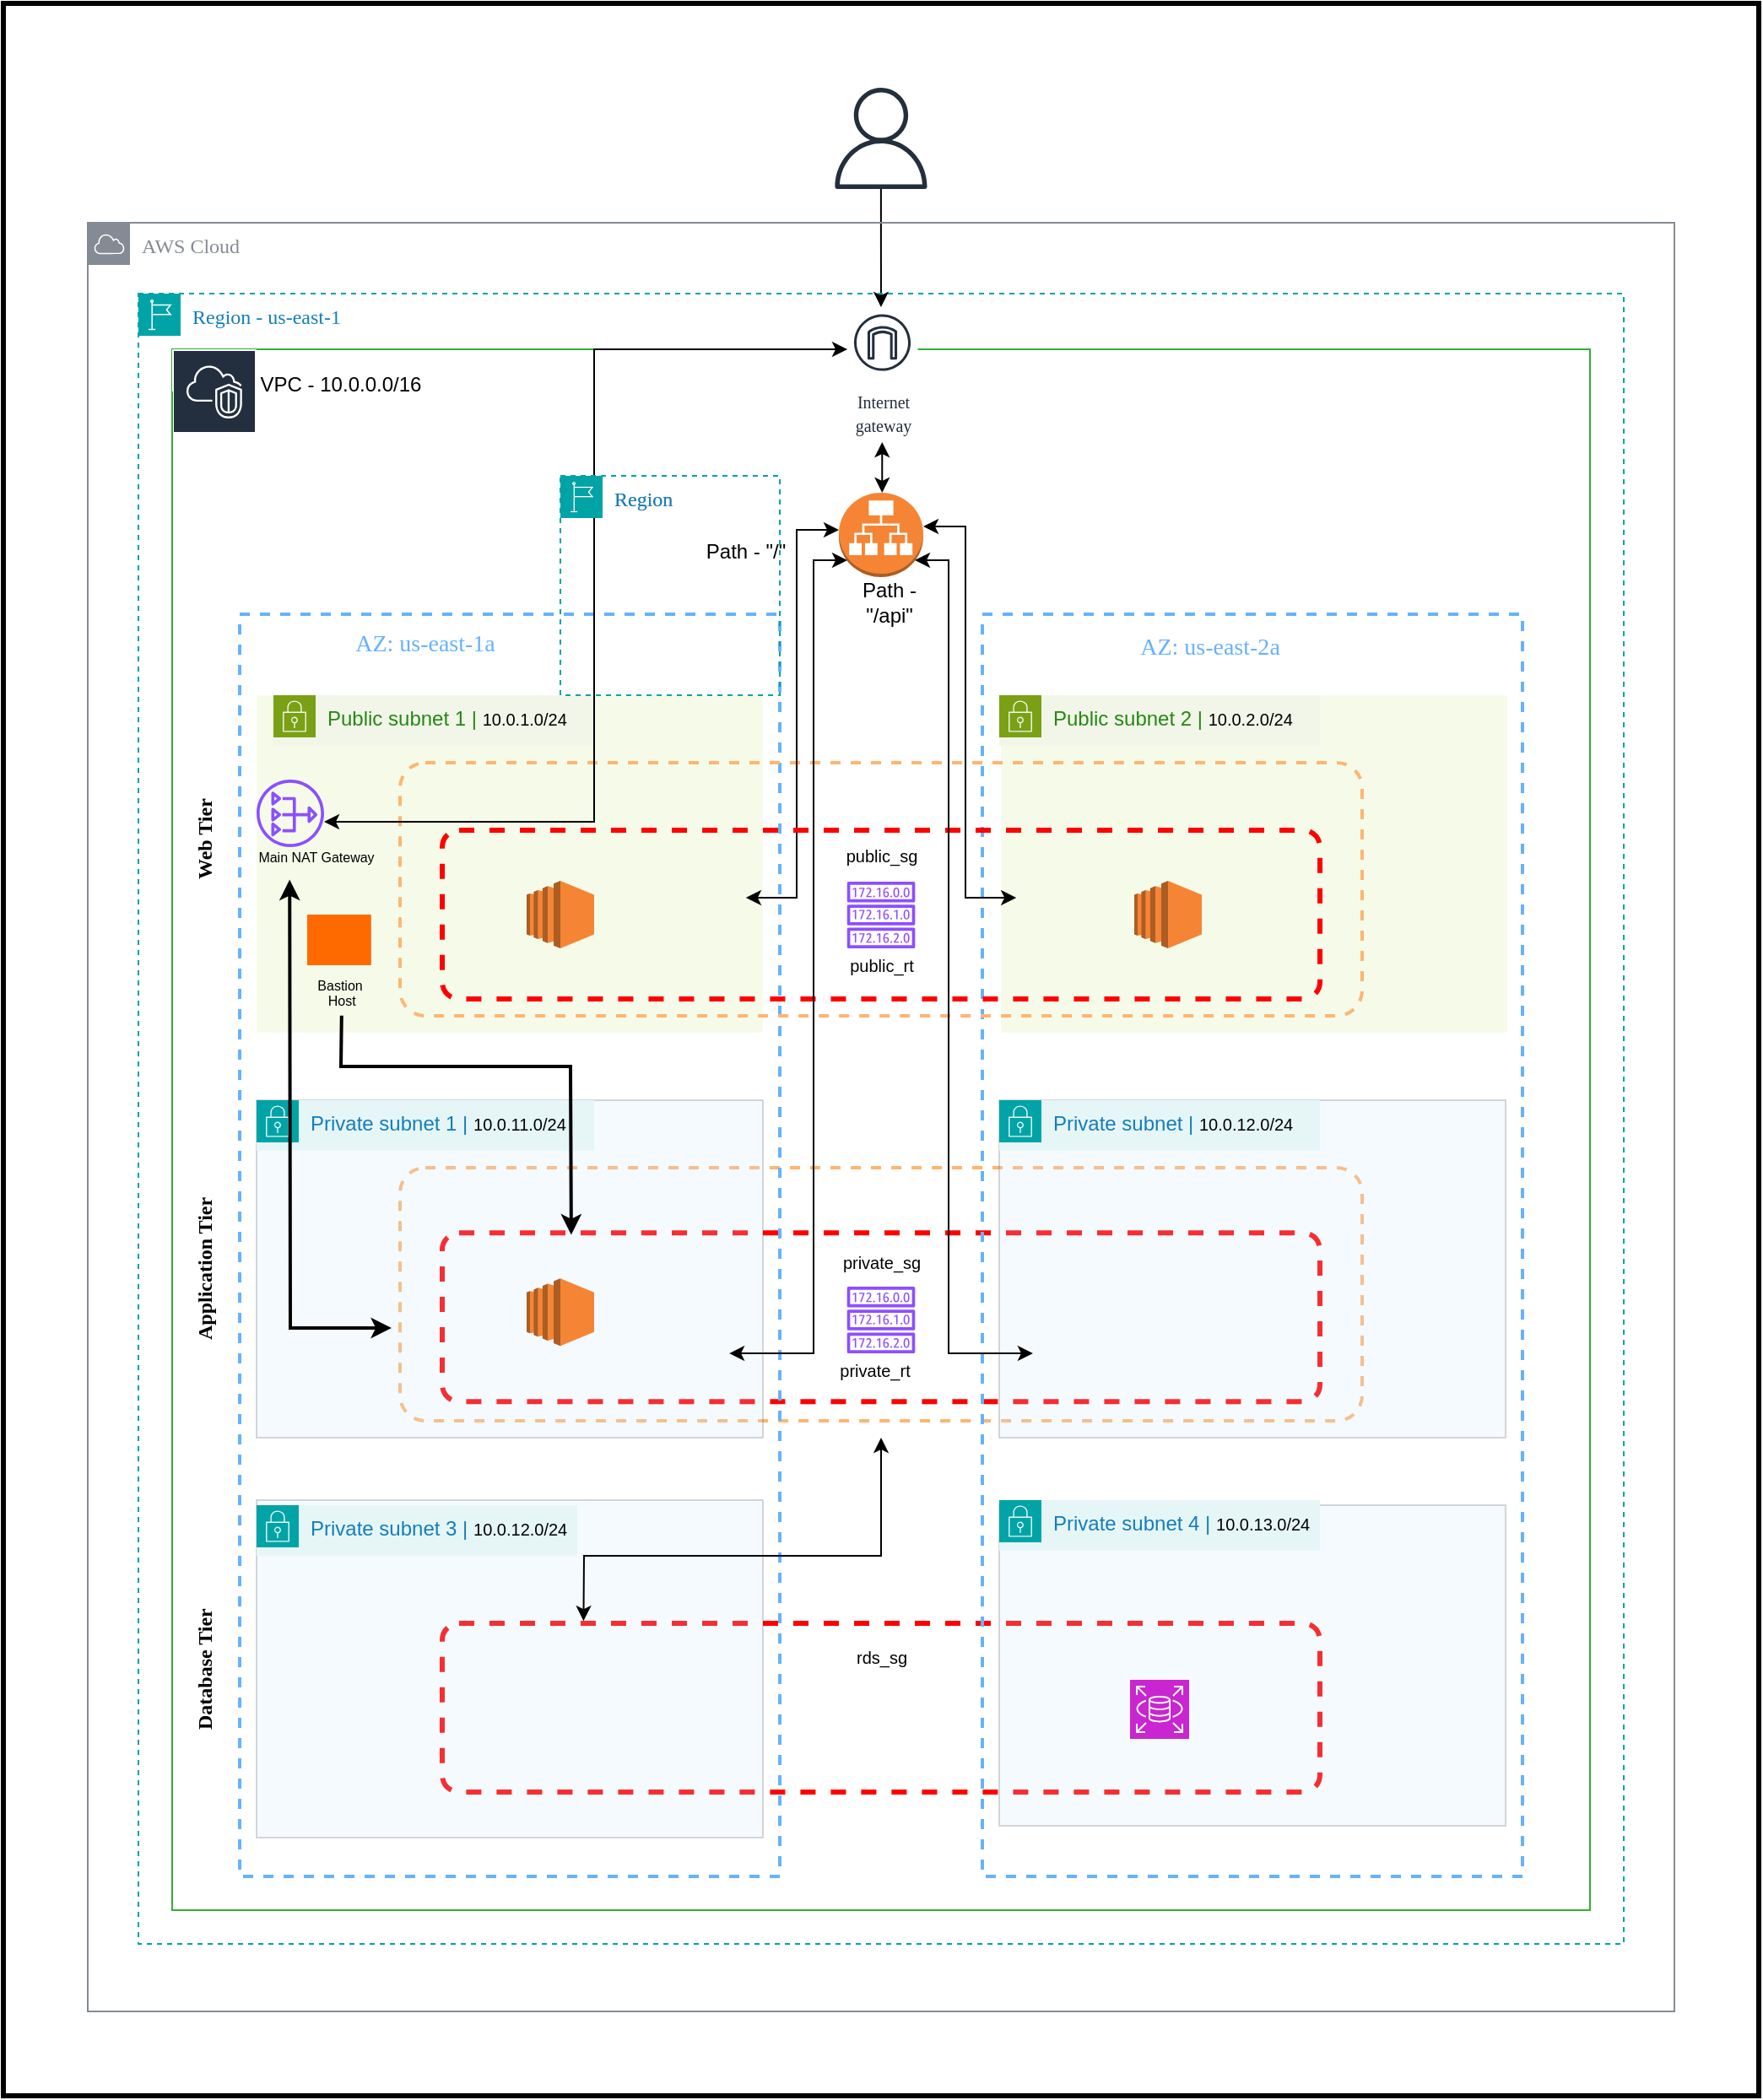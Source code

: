 <mxfile version="26.0.16">
  <diagram name="Page-1" id="8UziDNdSAQJ0iDzosmNS">
    <mxGraphModel dx="1944" dy="2758" grid="1" gridSize="10" guides="1" tooltips="1" connect="1" arrows="1" fold="1" page="1" pageScale="1" pageWidth="850" pageHeight="1100" math="0" shadow="0">
      <root>
        <mxCell id="0" />
        <mxCell id="1" parent="0" />
        <mxCell id="b4bsQwXQGEgThEbb4vEH-63" value="" style="rounded=1;arcSize=10;dashed=1;strokeColor=#FF0000;fillColor=none;gradientColor=none;strokeWidth=3;movable=1;resizable=1;rotatable=1;deletable=1;editable=1;locked=0;connectable=1;" vertex="1" parent="1">
          <mxGeometry x="179.99" y="-170" width="520" height="100" as="geometry" />
        </mxCell>
        <mxCell id="b4bsQwXQGEgThEbb4vEH-37" value="" style="rounded=1;arcSize=10;dashed=1;strokeColor=#FFB570;fillColor=none;gradientColor=none;strokeWidth=2;movable=1;resizable=1;rotatable=1;deletable=1;editable=1;locked=0;connectable=1;" vertex="1" parent="1">
          <mxGeometry x="155" y="-440" width="570" height="150" as="geometry" />
        </mxCell>
        <mxCell id="b4bsQwXQGEgThEbb4vEH-60" value="" style="rounded=1;arcSize=10;dashed=1;strokeColor=#FF0000;fillColor=none;gradientColor=none;strokeWidth=3;movable=1;resizable=1;rotatable=1;deletable=1;editable=1;locked=0;connectable=1;" vertex="1" parent="1">
          <mxGeometry x="180" y="-401.37" width="520" height="100" as="geometry" />
        </mxCell>
        <mxCell id="yXBtAPpHWSnMEOyGfv3l-1" value="" style="rounded=0;whiteSpace=wrap;html=1;strokeWidth=1;opacity=80;labelBackgroundColor=none;movable=1;resizable=1;rotatable=1;deletable=1;editable=1;locked=0;connectable=1;fillColor=none;strokeColor=#009900;" parent="1" vertex="1">
          <mxGeometry x="20" y="-925" width="840" height="925" as="geometry" />
        </mxCell>
        <mxCell id="b4bsQwXQGEgThEbb4vEH-3" value="" style="outlineConnect=0;dashed=0;verticalLabelPosition=bottom;verticalAlign=top;align=center;html=1;shape=mxgraph.aws3.application_load_balancer;fillColor=#F58534;gradientColor=none;movable=0;resizable=0;rotatable=0;deletable=0;editable=0;locked=1;connectable=0;" vertex="1" parent="1">
          <mxGeometry x="415" y="-840" width="50" height="50" as="geometry" />
        </mxCell>
        <mxCell id="b4bsQwXQGEgThEbb4vEH-108" style="edgeStyle=orthogonalEdgeStyle;rounded=0;orthogonalLoop=1;jettySize=auto;html=1;fontFamily=Comic Sans MS;fontSize=12;fontColor=default;fontStyle=0;" edge="1" parent="1" source="b4bsQwXQGEgThEbb4vEH-4">
          <mxGeometry relative="1" as="geometry">
            <mxPoint x="439.98" y="-950" as="targetPoint" />
          </mxGeometry>
        </mxCell>
        <mxCell id="b4bsQwXQGEgThEbb4vEH-4" value="" style="sketch=0;outlineConnect=0;fontColor=#232F3E;gradientColor=none;fillColor=#232F3D;strokeColor=none;dashed=0;verticalLabelPosition=bottom;verticalAlign=top;align=center;html=1;fontSize=12;fontStyle=0;aspect=fixed;pointerEvents=1;shape=mxgraph.aws4.user;" vertex="1" parent="1">
          <mxGeometry x="409.98" y="-1080" width="60" height="60" as="geometry" />
        </mxCell>
        <mxCell id="b4bsQwXQGEgThEbb4vEH-6" value="" style="rounded=0;whiteSpace=wrap;html=1;dashed=1;strokeWidth=2;fillColor=none;strokeColor=#66B2FF;" vertex="1" parent="1">
          <mxGeometry x="60" y="-768" width="320" height="748" as="geometry" />
        </mxCell>
        <mxCell id="b4bsQwXQGEgThEbb4vEH-12" value="" style="rounded=0;whiteSpace=wrap;html=1;dashed=1;strokeColor=#66B2FF;strokeWidth=2;fillColor=none;" vertex="1" parent="1">
          <mxGeometry x="500" y="-768" width="320" height="748" as="geometry" />
        </mxCell>
        <mxCell id="b4bsQwXQGEgThEbb4vEH-14" value="" style="rounded=0;whiteSpace=wrap;html=1;fillColor=#cdeb8b;strokeColor=#FFFFFF;opacity=20;movable=0;resizable=0;rotatable=0;deletable=0;editable=0;locked=1;connectable=0;" vertex="1" parent="1">
          <mxGeometry x="70" y="-720" width="300" height="200" as="geometry" />
        </mxCell>
        <mxCell id="b4bsQwXQGEgThEbb4vEH-17" value="" style="rounded=0;whiteSpace=wrap;html=1;fillColor=#cce5ff;strokeColor=#36393d;opacity=20;" vertex="1" parent="1">
          <mxGeometry x="70" y="-480" width="300" height="200" as="geometry" />
        </mxCell>
        <mxCell id="b4bsQwXQGEgThEbb4vEH-16" value="" style="rounded=0;whiteSpace=wrap;html=1;fillColor=#cdeb8b;strokeColor=#FFFFFF;opacity=20;" vertex="1" parent="1">
          <mxGeometry x="511" y="-720" width="300" height="200" as="geometry" />
        </mxCell>
        <mxCell id="b4bsQwXQGEgThEbb4vEH-18" value="" style="rounded=0;whiteSpace=wrap;html=1;fillColor=#cce5ff;strokeColor=#36393d;opacity=20;" vertex="1" parent="1">
          <mxGeometry x="70" y="-243" width="300" height="200" as="geometry" />
        </mxCell>
        <mxCell id="b4bsQwXQGEgThEbb4vEH-19" value="" style="rounded=0;whiteSpace=wrap;html=1;fillColor=#cce5ff;strokeColor=#36393d;opacity=20;" vertex="1" parent="1">
          <mxGeometry x="510" y="-480" width="300" height="200" as="geometry" />
        </mxCell>
        <mxCell id="b4bsQwXQGEgThEbb4vEH-20" value="" style="rounded=0;whiteSpace=wrap;html=1;fillColor=#cce5ff;strokeColor=#36393d;opacity=20;" vertex="1" parent="1">
          <mxGeometry x="510" y="-240" width="300" height="190" as="geometry" />
        </mxCell>
        <mxCell id="b4bsQwXQGEgThEbb4vEH-21" value="" style="sketch=0;outlineConnect=0;fontColor=#232F3E;gradientColor=none;fillColor=#8C4FFF;strokeColor=none;dashed=0;verticalLabelPosition=bottom;verticalAlign=top;align=center;html=1;fontSize=12;fontStyle=0;aspect=fixed;pointerEvents=1;shape=mxgraph.aws4.nat_gateway;movable=0;resizable=0;rotatable=0;deletable=0;editable=0;locked=1;connectable=0;" vertex="1" parent="1">
          <mxGeometry x="70" y="-670" width="40" height="40" as="geometry" />
        </mxCell>
        <mxCell id="b4bsQwXQGEgThEbb4vEH-22" value="" style="points=[];aspect=fixed;html=1;align=center;shadow=0;dashed=0;fillColor=#FF6A00;strokeColor=none;shape=mxgraph.alibaba_cloud.bastionhost;" vertex="1" parent="1">
          <mxGeometry x="100" y="-590" width="37.89" height="30" as="geometry" />
        </mxCell>
        <mxCell id="b4bsQwXQGEgThEbb4vEH-23" value="Public subnet 1 |&amp;nbsp;&lt;font style=&quot;color: rgb(0, 0, 0); font-size: 10px;&quot;&gt;10.0.1.0/24&lt;/font&gt;" style="points=[[0,0],[0.25,0],[0.5,0],[0.75,0],[1,0],[1,0.25],[1,0.5],[1,0.75],[1,1],[0.75,1],[0.5,1],[0.25,1],[0,1],[0,0.75],[0,0.5],[0,0.25]];outlineConnect=0;gradientColor=none;html=1;whiteSpace=wrap;fontSize=12;fontStyle=0;container=1;pointerEvents=0;collapsible=0;recursiveResize=0;shape=mxgraph.aws4.group;grIcon=mxgraph.aws4.group_security_group;grStroke=0;strokeColor=#7AA116;fillColor=#F2F6E8;verticalAlign=top;align=left;spacingLeft=30;fontColor=#248814;dashed=0;" vertex="1" parent="1">
          <mxGeometry x="80" y="-720" width="190" height="30" as="geometry" />
        </mxCell>
        <mxCell id="b4bsQwXQGEgThEbb4vEH-24" value="Public subnet 2 | &lt;font style=&quot;color: rgb(0, 0, 0); font-size: 10px;&quot;&gt;10.0.2.0/24&lt;/font&gt;" style="points=[[0,0],[0.25,0],[0.5,0],[0.75,0],[1,0],[1,0.25],[1,0.5],[1,0.75],[1,1],[0.75,1],[0.5,1],[0.25,1],[0,1],[0,0.75],[0,0.5],[0,0.25]];outlineConnect=0;gradientColor=none;html=1;whiteSpace=wrap;fontSize=12;fontStyle=0;container=1;pointerEvents=0;collapsible=0;recursiveResize=0;shape=mxgraph.aws4.group;grIcon=mxgraph.aws4.group_security_group;grStroke=0;strokeColor=#7AA116;fillColor=#F2F6E8;verticalAlign=top;align=left;spacingLeft=30;fontColor=#248814;dashed=0;" vertex="1" parent="1">
          <mxGeometry x="510" y="-720" width="190" height="30" as="geometry" />
        </mxCell>
        <mxCell id="b4bsQwXQGEgThEbb4vEH-25" value="Private subnet 1 | &lt;font style=&quot;color: rgb(0, 0, 0); font-size: 10px;&quot;&gt;10.0.11.0/24&lt;/font&gt;" style="points=[[0,0],[0.25,0],[0.5,0],[0.75,0],[1,0],[1,0.25],[1,0.5],[1,0.75],[1,1],[0.75,1],[0.5,1],[0.25,1],[0,1],[0,0.75],[0,0.5],[0,0.25]];outlineConnect=0;gradientColor=none;html=1;whiteSpace=wrap;fontSize=12;fontStyle=0;container=1;pointerEvents=0;collapsible=0;recursiveResize=0;shape=mxgraph.aws4.group;grIcon=mxgraph.aws4.group_security_group;grStroke=0;strokeColor=#00A4A6;fillColor=#E6F6F7;verticalAlign=top;align=left;spacingLeft=30;fontColor=#147EBA;dashed=0;" vertex="1" parent="1">
          <mxGeometry x="70" y="-480" width="200" height="30" as="geometry" />
        </mxCell>
        <mxCell id="b4bsQwXQGEgThEbb4vEH-26" value="Private subnet 4 | &lt;font style=&quot;font-size: 10px; color: rgb(0, 0, 0);&quot;&gt;10.0.13.0/24&lt;/font&gt;" style="points=[[0,0],[0.25,0],[0.5,0],[0.75,0],[1,0],[1,0.25],[1,0.5],[1,0.75],[1,1],[0.75,1],[0.5,1],[0.25,1],[0,1],[0,0.75],[0,0.5],[0,0.25]];outlineConnect=0;gradientColor=none;html=1;whiteSpace=wrap;fontSize=12;fontStyle=0;container=1;pointerEvents=0;collapsible=0;recursiveResize=0;shape=mxgraph.aws4.group;grIcon=mxgraph.aws4.group_security_group;grStroke=0;strokeColor=#00A4A6;fillColor=#E6F6F7;verticalAlign=top;align=left;spacingLeft=30;fontColor=#147EBA;dashed=0;" vertex="1" parent="1">
          <mxGeometry x="510" y="-243" width="190" height="30" as="geometry" />
        </mxCell>
        <mxCell id="b4bsQwXQGEgThEbb4vEH-27" value="Private subnet | &lt;font style=&quot;color: rgb(0, 0, 0);&quot; size=&quot;1&quot;&gt;10.0.12.0/24&lt;/font&gt;" style="points=[[0,0],[0.25,0],[0.5,0],[0.75,0],[1,0],[1,0.25],[1,0.5],[1,0.75],[1,1],[0.75,1],[0.5,1],[0.25,1],[0,1],[0,0.75],[0,0.5],[0,0.25]];outlineConnect=0;gradientColor=none;html=1;whiteSpace=wrap;fontSize=12;fontStyle=0;container=1;pointerEvents=0;collapsible=0;recursiveResize=0;shape=mxgraph.aws4.group;grIcon=mxgraph.aws4.group_security_group;grStroke=0;strokeColor=#00A4A6;fillColor=#E6F6F7;verticalAlign=top;align=left;spacingLeft=30;fontColor=#147EBA;dashed=0;" vertex="1" parent="1">
          <mxGeometry x="510" y="-480" width="190" height="30" as="geometry" />
        </mxCell>
        <mxCell id="b4bsQwXQGEgThEbb4vEH-28" value="Private subnet 3 | &lt;font style=&quot;color: rgb(0, 0, 0); font-size: 10px;&quot;&gt;10.0.12.0/24&lt;/font&gt;" style="points=[[0,0],[0.25,0],[0.5,0],[0.75,0],[1,0],[1,0.25],[1,0.5],[1,0.75],[1,1],[0.75,1],[0.5,1],[0.25,1],[0,1],[0,0.75],[0,0.5],[0,0.25]];outlineConnect=0;gradientColor=none;html=1;whiteSpace=wrap;fontSize=12;fontStyle=0;container=1;pointerEvents=0;collapsible=0;recursiveResize=0;shape=mxgraph.aws4.group;grIcon=mxgraph.aws4.group_security_group;grStroke=0;strokeColor=#00A4A6;fillColor=#E6F6F7;verticalAlign=top;align=left;spacingLeft=30;fontColor=#147EBA;dashed=0;" vertex="1" parent="1">
          <mxGeometry x="70" y="-240" width="190" height="30" as="geometry" />
        </mxCell>
        <mxCell id="b4bsQwXQGEgThEbb4vEH-29" value="" style="outlineConnect=0;dashed=0;verticalLabelPosition=bottom;verticalAlign=top;align=center;html=1;shape=mxgraph.aws3.ec2;fillColor=#F58534;gradientColor=none;" vertex="1" parent="1">
          <mxGeometry x="230" y="-610" width="40" height="40" as="geometry" />
        </mxCell>
        <mxCell id="b4bsQwXQGEgThEbb4vEH-32" value="" style="outlineConnect=0;dashed=0;verticalLabelPosition=bottom;verticalAlign=top;align=center;html=1;shape=mxgraph.aws3.ec2;fillColor=#F58534;gradientColor=none;" vertex="1" parent="1">
          <mxGeometry x="230" y="-374.37" width="40" height="40" as="geometry" />
        </mxCell>
        <mxCell id="b4bsQwXQGEgThEbb4vEH-33" value="" style="outlineConnect=0;dashed=0;verticalLabelPosition=bottom;verticalAlign=top;align=center;html=1;shape=mxgraph.aws3.ec2;fillColor=#F58534;gradientColor=none;" vertex="1" parent="1">
          <mxGeometry x="590" y="-610" width="40" height="40" as="geometry" />
        </mxCell>
        <mxCell id="b4bsQwXQGEgThEbb4vEH-39" value="" style="sketch=0;outlineConnect=0;fontColor=#232F3E;gradientColor=none;fillColor=#8C4FFF;strokeColor=none;dashed=0;verticalLabelPosition=bottom;verticalAlign=top;align=center;html=1;fontSize=12;fontStyle=0;aspect=fixed;pointerEvents=1;shape=mxgraph.aws4.route_table;" vertex="1" parent="1">
          <mxGeometry x="419.75" y="-609.49" width="40.53" height="39.49" as="geometry" />
        </mxCell>
        <mxCell id="b4bsQwXQGEgThEbb4vEH-43" value="" style="sketch=0;outlineConnect=0;fontColor=#232F3E;gradientColor=none;fillColor=#8C4FFF;strokeColor=none;dashed=0;verticalLabelPosition=bottom;verticalAlign=top;align=center;html=1;fontSize=12;fontStyle=0;aspect=fixed;pointerEvents=1;shape=mxgraph.aws4.route_table;" vertex="1" parent="1">
          <mxGeometry x="419.73" y="-369.49" width="40.53" height="39.49" as="geometry" />
        </mxCell>
        <mxCell id="b4bsQwXQGEgThEbb4vEH-36" value="" style="rounded=1;arcSize=10;dashed=1;strokeColor=#FFB570;fillColor=none;gradientColor=none;strokeWidth=2;movable=1;resizable=1;rotatable=1;deletable=1;editable=1;locked=0;connectable=1;" vertex="1" parent="1">
          <mxGeometry x="155" y="-680" width="570" height="150" as="geometry" />
        </mxCell>
        <mxCell id="b4bsQwXQGEgThEbb4vEH-44" value="" style="endArrow=classic;startArrow=classic;html=1;rounded=0;strokeWidth=2;entryX=0.329;entryY=0.977;entryDx=0;entryDy=0;entryPerimeter=0;" edge="1" parent="1" target="b4bsQwXQGEgThEbb4vEH-76">
          <mxGeometry width="50" height="50" relative="1" as="geometry">
            <mxPoint x="150" y="-345" as="sourcePoint" />
            <mxPoint x="90" y="-620" as="targetPoint" />
            <Array as="points">
              <mxPoint x="90" y="-345" />
            </Array>
          </mxGeometry>
        </mxCell>
        <mxCell id="b4bsQwXQGEgThEbb4vEH-48" value="" style="endArrow=classic;startArrow=classic;html=1;rounded=0;entryX=0.654;entryY=0.4;entryDx=0;entryDy=0;entryPerimeter=0;" edge="1" parent="1" target="b4bsQwXQGEgThEbb4vEH-61">
          <mxGeometry width="50" height="50" relative="1" as="geometry">
            <mxPoint x="465" y="-820" as="sourcePoint" />
            <mxPoint x="515" y="-870" as="targetPoint" />
            <Array as="points">
              <mxPoint x="490" y="-820" />
              <mxPoint x="490" y="-600" />
            </Array>
          </mxGeometry>
        </mxCell>
        <mxCell id="b4bsQwXQGEgThEbb4vEH-49" value="" style="endArrow=classic;startArrow=classic;html=1;rounded=0;exitX=0.346;exitY=0.4;exitDx=0;exitDy=0;exitPerimeter=0;" edge="1" parent="1" source="b4bsQwXQGEgThEbb4vEH-61">
          <mxGeometry width="50" height="50" relative="1" as="geometry">
            <mxPoint x="365" y="-768" as="sourcePoint" />
            <mxPoint x="415" y="-818" as="targetPoint" />
            <Array as="points">
              <mxPoint x="390" y="-600" />
              <mxPoint x="390" y="-818" />
            </Array>
          </mxGeometry>
        </mxCell>
        <mxCell id="b4bsQwXQGEgThEbb4vEH-54" value="" style="endArrow=classic;html=1;rounded=0;strokeWidth=2;entryX=0.147;entryY=0.011;entryDx=0;entryDy=0;entryPerimeter=0;exitX=0.529;exitY=0.996;exitDx=0;exitDy=0;exitPerimeter=0;" edge="1" parent="1" source="b4bsQwXQGEgThEbb4vEH-78" target="b4bsQwXQGEgThEbb4vEH-60">
          <mxGeometry width="50" height="50" relative="1" as="geometry">
            <mxPoint x="120" y="-560" as="sourcePoint" />
            <mxPoint x="230" y="-350.257" as="targetPoint" />
            <Array as="points">
              <mxPoint x="120" y="-500" />
              <mxPoint x="256" y="-500" />
            </Array>
          </mxGeometry>
        </mxCell>
        <mxCell id="b4bsQwXQGEgThEbb4vEH-61" value="" style="rounded=1;arcSize=10;dashed=1;strokeColor=#FF0000;fillColor=none;gradientColor=none;strokeWidth=3;movable=1;resizable=1;rotatable=1;deletable=1;editable=1;locked=0;connectable=1;" vertex="1" parent="1">
          <mxGeometry x="180.01" y="-640" width="520" height="100" as="geometry" />
        </mxCell>
        <mxCell id="b4bsQwXQGEgThEbb4vEH-68" value="" style="endArrow=classic;startArrow=classic;html=1;rounded=0;exitX=0.327;exitY=0.714;exitDx=0;exitDy=0;exitPerimeter=0;" edge="1" parent="1" source="b4bsQwXQGEgThEbb4vEH-60">
          <mxGeometry width="50" height="50" relative="1" as="geometry">
            <mxPoint x="370" y="-750" as="sourcePoint" />
            <mxPoint x="420" y="-800" as="targetPoint" />
            <Array as="points">
              <mxPoint x="400" y="-330" />
              <mxPoint x="400" y="-800" />
            </Array>
          </mxGeometry>
        </mxCell>
        <mxCell id="b4bsQwXQGEgThEbb4vEH-69" value="" style="endArrow=classic;startArrow=classic;html=1;rounded=0;entryX=0.673;entryY=0.714;entryDx=0;entryDy=0;entryPerimeter=0;" edge="1" parent="1" target="b4bsQwXQGEgThEbb4vEH-60">
          <mxGeometry width="50" height="50" relative="1" as="geometry">
            <mxPoint x="460" y="-800" as="sourcePoint" />
            <mxPoint x="510" y="-850" as="targetPoint" />
            <Array as="points">
              <mxPoint x="480" y="-800" />
              <mxPoint x="480" y="-330" />
            </Array>
          </mxGeometry>
        </mxCell>
        <mxCell id="b4bsQwXQGEgThEbb4vEH-70" value="" style="endArrow=classic;startArrow=classic;html=1;rounded=0;exitX=0.161;exitY=-0.014;exitDx=0;exitDy=0;exitPerimeter=0;" edge="1" parent="1" source="b4bsQwXQGEgThEbb4vEH-63">
          <mxGeometry width="50" height="50" relative="1" as="geometry">
            <mxPoint x="390" y="-230" as="sourcePoint" />
            <mxPoint x="440" y="-280" as="targetPoint" />
            <Array as="points">
              <mxPoint x="264" y="-210" />
              <mxPoint x="440" y="-210" />
            </Array>
          </mxGeometry>
        </mxCell>
        <mxCell id="b4bsQwXQGEgThEbb4vEH-71" value="Path - &quot;/&quot;" style="text;html=1;align=center;verticalAlign=middle;whiteSpace=wrap;rounded=0;" vertex="1" parent="1">
          <mxGeometry x="329.99" y="-820" width="60" height="30" as="geometry" />
        </mxCell>
        <mxCell id="b4bsQwXQGEgThEbb4vEH-72" value="VPC - 10.0.0.0/16" style="text;html=1;align=center;verticalAlign=middle;whiteSpace=wrap;rounded=0;fontFamily=Helvetica;fontStyle=0" vertex="1" parent="1">
          <mxGeometry x="70" y="-919" width="99.99" height="30" as="geometry" />
        </mxCell>
        <mxCell id="b4bsQwXQGEgThEbb4vEH-75" value="Path - &quot;/api&quot;" style="text;html=1;align=center;verticalAlign=middle;whiteSpace=wrap;rounded=0;" vertex="1" parent="1">
          <mxGeometry x="415" y="-790" width="60" height="30" as="geometry" />
        </mxCell>
        <mxCell id="b4bsQwXQGEgThEbb4vEH-76" value="&lt;font style=&quot;font-size: 8px;&quot;&gt;Main NAT Gateway&lt;/font&gt;" style="text;html=1;align=center;verticalAlign=middle;resizable=0;points=[];autosize=1;strokeColor=none;fillColor=none;" vertex="1" parent="1">
          <mxGeometry x="60" y="-640" width="90" height="30" as="geometry" />
        </mxCell>
        <mxCell id="b4bsQwXQGEgThEbb4vEH-78" value="&lt;div style=&quot;line-height: 70%;&quot;&gt;&lt;font style=&quot;line-height: 70%; font-size: 8px;&quot;&gt;Bastion&lt;/font&gt;&lt;div&gt;&lt;font style=&quot;line-height: 70%; font-size: 8px;&quot;&gt;&amp;nbsp;Host&lt;/font&gt;&lt;/div&gt;&lt;/div&gt;" style="text;html=1;align=center;verticalAlign=middle;resizable=0;points=[];autosize=1;strokeColor=none;fillColor=none;" vertex="1" parent="1">
          <mxGeometry x="93.94" y="-560" width="50" height="30" as="geometry" />
        </mxCell>
        <mxCell id="b4bsQwXQGEgThEbb4vEH-81" value="&lt;div style=&quot;line-height: 70%;&quot;&gt;&lt;font style=&quot;font-size: 10px;&quot;&gt;public_rt&lt;/font&gt;&lt;/div&gt;" style="text;html=1;align=center;verticalAlign=middle;resizable=0;points=[];autosize=1;strokeColor=none;fillColor=none;" vertex="1" parent="1">
          <mxGeometry x="409.98" y="-570" width="60" height="20" as="geometry" />
        </mxCell>
        <mxCell id="b4bsQwXQGEgThEbb4vEH-83" value="&lt;div style=&quot;line-height: 70%;&quot;&gt;&lt;span style=&quot;font-size: 10px;&quot;&gt;private_rt&lt;/span&gt;&lt;/div&gt;" style="text;html=1;align=center;verticalAlign=middle;resizable=0;points=[];autosize=1;strokeColor=none;fillColor=none;" vertex="1" parent="1">
          <mxGeometry x="401" y="-330" width="70" height="20" as="geometry" />
        </mxCell>
        <mxCell id="b4bsQwXQGEgThEbb4vEH-84" value="&lt;div style=&quot;line-height: 70%;&quot;&gt;&lt;font style=&quot;font-size: 10px;&quot;&gt;public_sg&lt;/font&gt;&lt;/div&gt;" style="text;html=1;align=center;verticalAlign=middle;resizable=0;points=[];autosize=1;strokeColor=none;fillColor=none;" vertex="1" parent="1">
          <mxGeometry x="404.98" y="-635" width="70" height="20" as="geometry" />
        </mxCell>
        <mxCell id="b4bsQwXQGEgThEbb4vEH-85" value="&lt;div style=&quot;line-height: 70%;&quot;&gt;&lt;font style=&quot;font-size: 10px;&quot;&gt;private_sg&lt;/font&gt;&lt;/div&gt;" style="text;html=1;align=center;verticalAlign=middle;resizable=0;points=[];autosize=1;strokeColor=none;fillColor=none;" vertex="1" parent="1">
          <mxGeometry x="405.01" y="-394.37" width="70" height="20" as="geometry" />
        </mxCell>
        <mxCell id="b4bsQwXQGEgThEbb4vEH-87" value="&lt;div style=&quot;line-height: 70%;&quot;&gt;&lt;span style=&quot;font-size: 10px;&quot;&gt;rds_sg&lt;/span&gt;&lt;/div&gt;" style="text;html=1;align=center;verticalAlign=middle;resizable=0;points=[];autosize=1;strokeColor=none;fillColor=none;" vertex="1" parent="1">
          <mxGeometry x="415.01" y="-160" width="50" height="20" as="geometry" />
        </mxCell>
        <mxCell id="b4bsQwXQGEgThEbb4vEH-89" value="&lt;b&gt;Web Tier&lt;/b&gt;" style="text;html=1;align=center;verticalAlign=middle;whiteSpace=wrap;rounded=0;fontFamily=Comic Sans MS;fontSize=12;fontColor=default;fontStyle=0;imageAlign=center;rotation=180;direction=west;flipV=1;flipH=1;textDirection=vertical-lr;" vertex="1" parent="1">
          <mxGeometry x="10" y="-690" width="60" height="110" as="geometry" />
        </mxCell>
        <mxCell id="b4bsQwXQGEgThEbb4vEH-92" value="&lt;b&gt;Application Tier&lt;/b&gt;" style="text;html=1;align=center;verticalAlign=middle;whiteSpace=wrap;rounded=0;fontFamily=Comic Sans MS;fontSize=12;fontColor=default;fontStyle=0;imageAlign=center;rotation=180;direction=west;flipV=0;flipH=0;textDirection=vertical-lr;" vertex="1" parent="1">
          <mxGeometry x="10" y="-435" width="60" height="110" as="geometry" />
        </mxCell>
        <mxCell id="b4bsQwXQGEgThEbb4vEH-93" value="&lt;b&gt;Database Tier&lt;/b&gt;" style="text;html=1;align=center;verticalAlign=middle;whiteSpace=wrap;rounded=0;fontFamily=Comic Sans MS;fontSize=12;fontColor=default;fontStyle=0;imageAlign=center;rotation=180;direction=west;flipV=0;flipH=0;textDirection=vertical-lr;" vertex="1" parent="1">
          <mxGeometry x="10" y="-198" width="60" height="110" as="geometry" />
        </mxCell>
        <mxCell id="b4bsQwXQGEgThEbb4vEH-52" value="" style="endArrow=classic;startArrow=classic;html=1;rounded=0;strokeWidth=1;" edge="1" parent="1">
          <mxGeometry width="50" height="50" relative="1" as="geometry">
            <mxPoint x="110" y="-645" as="sourcePoint" />
            <mxPoint x="420" y="-925" as="targetPoint" />
            <Array as="points">
              <mxPoint x="270" y="-645" />
              <mxPoint x="270" y="-925" />
              <mxPoint x="350" y="-925" />
            </Array>
          </mxGeometry>
        </mxCell>
        <mxCell id="b4bsQwXQGEgThEbb4vEH-95" value="&lt;font style=&quot;font-size: 14px; color: rgb(102, 178, 255);&quot;&gt;AZ: us-east-1a&lt;/font&gt;" style="text;html=1;align=center;verticalAlign=middle;whiteSpace=wrap;rounded=0;fontFamily=Comic Sans MS;fontSize=12;fontColor=default;fontStyle=0;" vertex="1" parent="1">
          <mxGeometry x="115" y="-770" width="110" height="40" as="geometry" />
        </mxCell>
        <mxCell id="b4bsQwXQGEgThEbb4vEH-97" value="&lt;font style=&quot;font-size: 14px; color: rgb(102, 178, 255);&quot;&gt;AZ: us-east-2&lt;/font&gt;&lt;span style=&quot;color: light-dark(rgb(102, 178, 255), rgb(37, 102, 168)); font-size: 14px; background-color: transparent;&quot;&gt;a&lt;/span&gt;" style="text;html=1;align=center;verticalAlign=middle;whiteSpace=wrap;rounded=0;fontFamily=Comic Sans MS;fontSize=12;fontColor=default;fontStyle=0;" vertex="1" parent="1">
          <mxGeometry x="580" y="-768" width="110" height="40" as="geometry" />
        </mxCell>
        <mxCell id="b4bsQwXQGEgThEbb4vEH-102" value="Region" style="sketch=0;outlineConnect=0;gradientColor=none;html=1;whiteSpace=wrap;fontSize=12;fontStyle=0;shape=mxgraph.aws4.group;grIcon=mxgraph.aws4.group_region;strokeColor=#879196;fillColor=none;verticalAlign=top;align=left;spacingLeft=30;fontColor=#879196;dashed=1;rounded=0;fontFamily=Comic Sans MS;" vertex="1" parent="1">
          <mxGeometry x="250" y="-850" width="130" height="130" as="geometry" />
        </mxCell>
        <mxCell id="b4bsQwXQGEgThEbb4vEH-103" value="Region" style="points=[[0,0],[0.25,0],[0.5,0],[0.75,0],[1,0],[1,0.25],[1,0.5],[1,0.75],[1,1],[0.75,1],[0.5,1],[0.25,1],[0,1],[0,0.75],[0,0.5],[0,0.25]];outlineConnect=0;gradientColor=none;html=1;whiteSpace=wrap;fontSize=12;fontStyle=0;container=1;pointerEvents=0;collapsible=0;recursiveResize=0;shape=mxgraph.aws4.group;grIcon=mxgraph.aws4.group_region;strokeColor=#00A4A6;fillColor=none;verticalAlign=top;align=left;spacingLeft=30;fontColor=#147EBA;dashed=1;rounded=0;fontFamily=Comic Sans MS;" vertex="1" parent="1">
          <mxGeometry x="250" y="-850" width="130" height="130" as="geometry" />
        </mxCell>
        <mxCell id="b4bsQwXQGEgThEbb4vEH-104" value="Region - us-east-1&amp;nbsp;&amp;nbsp;" style="points=[[0,0],[0.25,0],[0.5,0],[0.75,0],[1,0],[1,0.25],[1,0.5],[1,0.75],[1,1],[0.75,1],[0.5,1],[0.25,1],[0,1],[0,0.75],[0,0.5],[0,0.25]];outlineConnect=0;gradientColor=none;html=1;whiteSpace=wrap;fontSize=12;fontStyle=0;container=1;pointerEvents=0;collapsible=0;recursiveResize=0;shape=mxgraph.aws4.group;grIcon=mxgraph.aws4.group_region;strokeColor=#00A4A6;fillColor=none;verticalAlign=top;align=left;spacingLeft=30;fontColor=#147EBA;dashed=1;rounded=0;fontFamily=Comic Sans MS;" vertex="1" parent="1">
          <mxGeometry y="-958" width="880" height="978" as="geometry" />
        </mxCell>
        <mxCell id="b4bsQwXQGEgThEbb4vEH-133" value="" style="endArrow=classic;startArrow=classic;html=1;rounded=0;strokeWidth=1;" edge="1" parent="b4bsQwXQGEgThEbb4vEH-104">
          <mxGeometry width="50" height="50" relative="1" as="geometry">
            <mxPoint x="440.63" y="118" as="sourcePoint" />
            <mxPoint x="440.63" y="88" as="targetPoint" />
          </mxGeometry>
        </mxCell>
        <mxCell id="b4bsQwXQGEgThEbb4vEH-120" value="" style="sketch=0;points=[[0,0,0],[0.25,0,0],[0.5,0,0],[0.75,0,0],[1,0,0],[0,1,0],[0.25,1,0],[0.5,1,0],[0.75,1,0],[1,1,0],[0,0.25,0],[0,0.5,0],[0,0.75,0],[1,0.25,0],[1,0.5,0],[1,0.75,0]];outlineConnect=0;fontColor=#232F3E;fillColor=#C925D1;strokeColor=#ffffff;dashed=0;verticalLabelPosition=bottom;verticalAlign=top;align=center;html=1;fontSize=12;fontStyle=0;aspect=fixed;shape=mxgraph.aws4.resourceIcon;resIcon=mxgraph.aws4.rds;" vertex="1" parent="1">
          <mxGeometry x="587.5" y="-136.5" width="35" height="35" as="geometry" />
        </mxCell>
        <mxCell id="b4bsQwXQGEgThEbb4vEH-125" value="" style="rounded=0;whiteSpace=wrap;html=1;align=center;verticalAlign=middle;fontFamily=Comic Sans MS;fontSize=12;fontColor=default;fontStyle=0;fillColor=none;gradientColor=none;strokeWidth=3;movable=0;resizable=0;rotatable=0;deletable=0;editable=0;locked=1;connectable=0;" vertex="1" parent="1">
          <mxGeometry x="-80" y="-1130" width="1040" height="1240" as="geometry" />
        </mxCell>
        <mxCell id="b4bsQwXQGEgThEbb4vEH-128" value="&lt;div&gt;&lt;br&gt;&lt;/div&gt;&lt;div&gt;&lt;br&gt;&lt;/div&gt;" style="sketch=0;outlineConnect=0;fontColor=#232F3E;gradientColor=none;strokeColor=#ffffff;fillColor=#232F3E;dashed=0;verticalLabelPosition=middle;verticalAlign=bottom;align=center;html=1;whiteSpace=wrap;fontSize=10;fontStyle=1;spacing=3;shape=mxgraph.aws4.productIcon;prIcon=mxgraph.aws4.vpc;rounded=0;fontFamily=Comic Sans MS;" vertex="1" parent="1">
          <mxGeometry x="20" y="-925" width="50" height="25" as="geometry" />
        </mxCell>
        <mxCell id="b4bsQwXQGEgThEbb4vEH-129" value="&lt;font style=&quot;font-size: 10px; line-height: 80%;&quot;&gt;Internet&lt;br&gt;gateway&lt;/font&gt;" style="sketch=0;outlineConnect=0;fontColor=#232F3E;gradientColor=none;strokeColor=#232F3E;fillColor=#ffffff;dashed=0;verticalLabelPosition=bottom;verticalAlign=top;align=center;html=1;fontSize=12;fontStyle=0;aspect=fixed;shape=mxgraph.aws4.resourceIcon;resIcon=mxgraph.aws4.internet_gateway;rounded=0;fontFamily=Comic Sans MS;" vertex="1" parent="1">
          <mxGeometry x="419.75" y="-950" width="42" height="42" as="geometry" />
        </mxCell>
        <mxCell id="b4bsQwXQGEgThEbb4vEH-138" value="AWS Cloud" style="sketch=0;outlineConnect=0;gradientColor=none;html=1;whiteSpace=wrap;fontSize=12;fontStyle=0;shape=mxgraph.aws4.group;grIcon=mxgraph.aws4.group_aws_cloud;strokeColor=#858B94;fillColor=none;verticalAlign=top;align=left;spacingLeft=30;fontColor=#858B94;dashed=0;rounded=0;fontFamily=Comic Sans MS;" vertex="1" parent="1">
          <mxGeometry x="-30" y="-1000" width="940" height="1060" as="geometry" />
        </mxCell>
      </root>
    </mxGraphModel>
  </diagram>
</mxfile>
